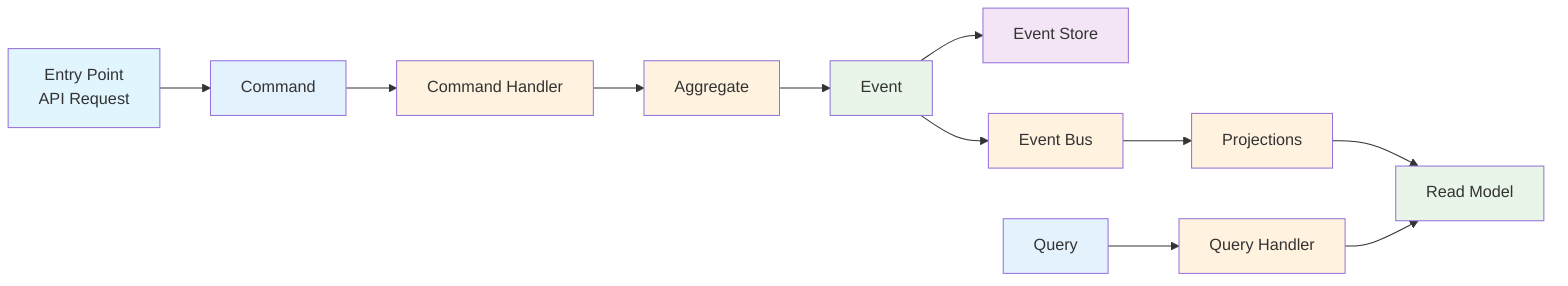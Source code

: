 graph LR
    A[Entry Point<br/>API Request] --> B[Command]
    B --> C[Command Handler]
    C --> D[Aggregate]
    D --> E[Event]
    E --> F[Event Store]
    E --> G[Event Bus]
    G --> H[Projections]
    H --> I[Read Model]

    J[Query] --> K[Query Handler]
    K --> I

    style A fill:#e1f5fe
    style B fill:#e3f2fd
    style C fill:#fff3e0
    style D fill:#fff3e0
    style E fill:#e8f5e8
    style F fill:#f3e5f5
    style G fill:#fff3e0
    style H fill:#fff3e0
    style I fill:#e8f5e8
    style J fill:#e3f2fd
    style K fill:#fff3e0